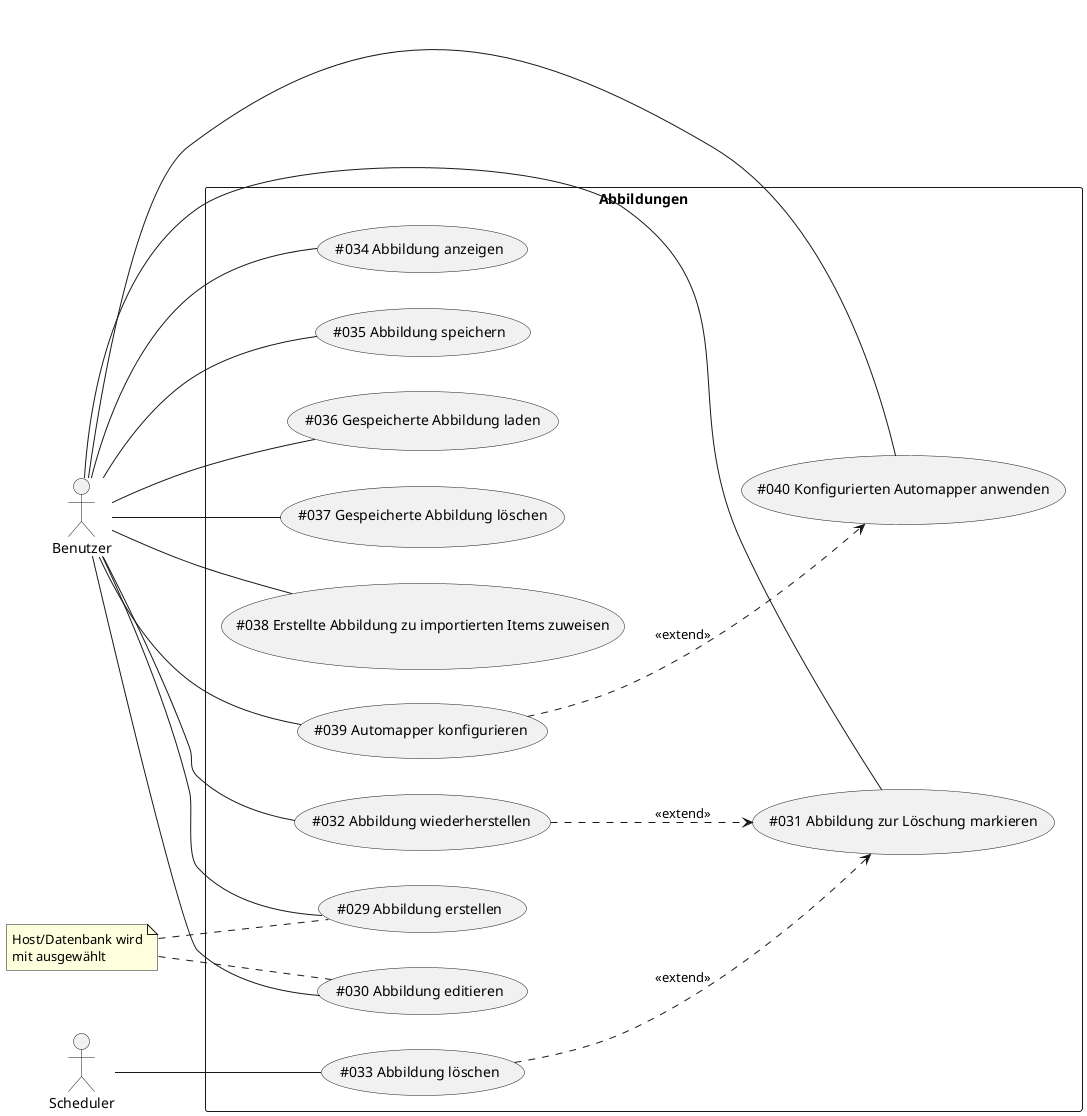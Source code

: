 @startuml
left to right direction

actor Benutzer as Actor1
actor Scheduler as Actor2

rectangle Abbildungen {
    (#029 Abbildung erstellen) as (UC29)
    (#030 Abbildung editieren) as (UC30)
    (#031 Abbildung zur Löschung markieren) as (UC31)
    (#032 Abbildung wiederherstellen) as (UC32)
    (#033 Abbildung löschen) as (UC33)
    (#034 Abbildung anzeigen) as (UC34)
    (#035 Abbildung speichern) as (UC35)
    (#036 Gespeicherte Abbildung laden) as (UC36)
    (#037 Gespeicherte Abbildung löschen) as (UC37)
    (#038 Erstellte Abbildung zu importierten Items zuweisen) as (UC38)
    (#039 Automapper konfigurieren) as (UC39)
    (#040 Konfigurierten Automapper anwenden) as (UC40)
}

note "Host/Datenbank wird\nmit ausgewählt" as N1

Actor2 -- (UC33)

Actor1 -- (UC29)
Actor1 -- (UC30)
Actor1 -- (UC31)
Actor1 -- (UC32)
Actor1 -- (UC34)
Actor1 -- (UC35)
Actor1 -- (UC36)
Actor1 -- (UC37)
Actor1 -- (UC38)
Actor1 -- (UC39)
Actor1 -- (UC40)

N1 .. (UC29)
N1 .. (UC30)

(UC33) ..> (UC31) : <<extend>>
(UC32) ..> (UC31) : <<extend>>
(UC39) ..> (UC40) : <<extend>>

@enduml